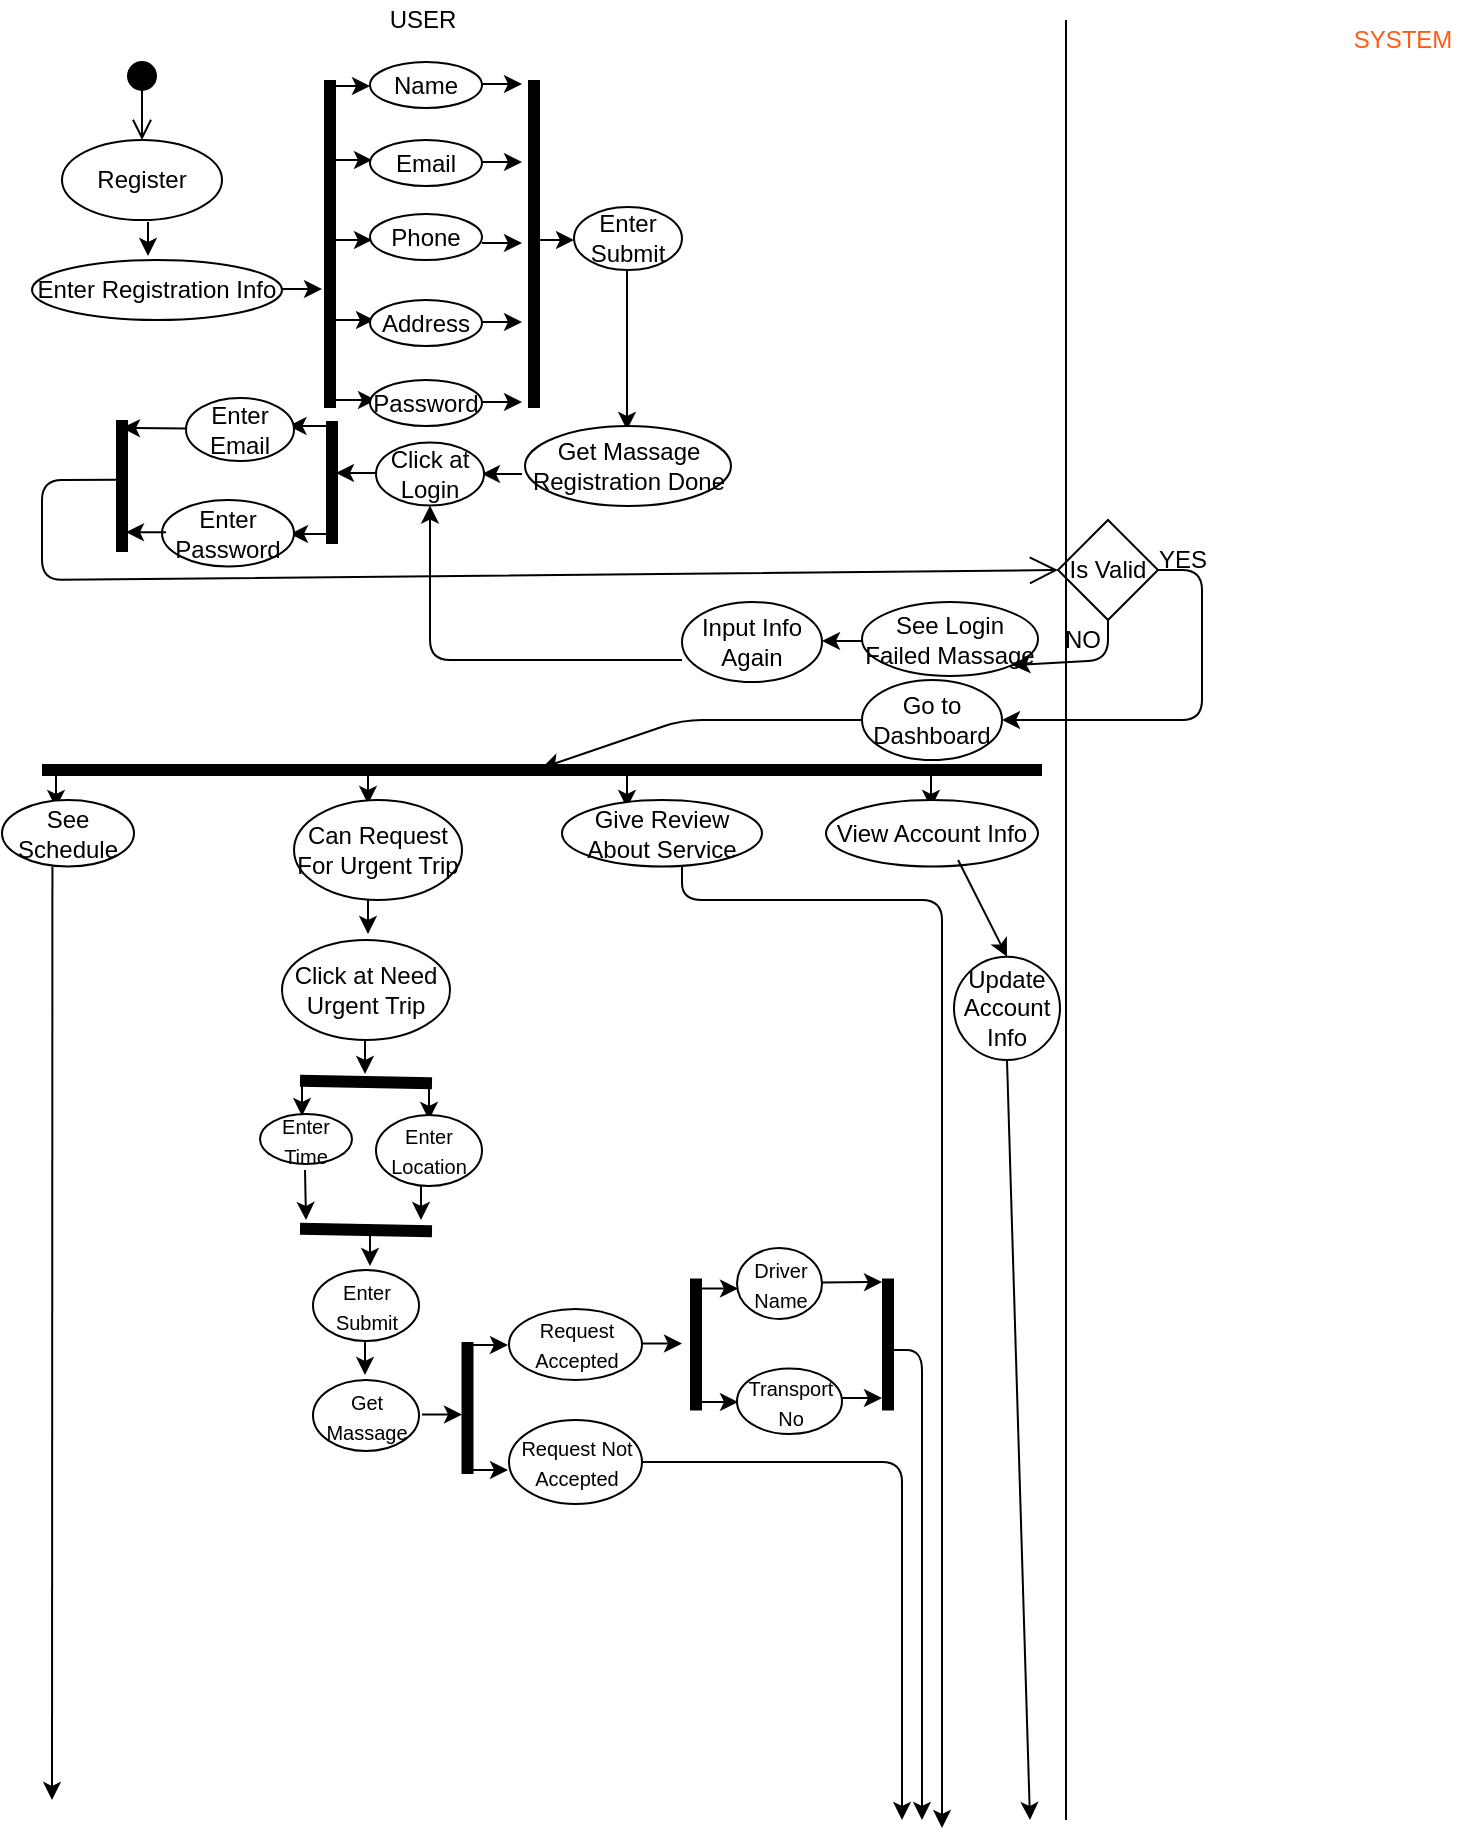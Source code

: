 <mxfile version="14.9.6" type="github">
  <diagram id="nmTU_aJpAPaJv6kTjVSL" name="Page-1">
    <mxGraphModel dx="1038" dy="579" grid="1" gridSize="10" guides="1" tooltips="1" connect="1" arrows="1" fold="1" page="1" pageScale="1" pageWidth="827" pageHeight="1169" math="0" shadow="0">
      <root>
        <mxCell id="0" />
        <mxCell id="1" parent="0" />
        <mxCell id="MD_AzahWhz3icd9ftFgT-2" value="" style="html=1;verticalAlign=bottom;startArrow=circle;startFill=1;endArrow=open;startSize=6;endSize=8;" edge="1" parent="1">
          <mxGeometry x="35" y="10" width="80" as="geometry">
            <mxPoint x="90" y="30" as="sourcePoint" />
            <mxPoint x="90" y="70" as="targetPoint" />
          </mxGeometry>
        </mxCell>
        <mxCell id="MD_AzahWhz3icd9ftFgT-3" value="Register" style="ellipse;whiteSpace=wrap;html=1;" vertex="1" parent="1">
          <mxGeometry x="50" y="70" width="80" height="40" as="geometry" />
        </mxCell>
        <mxCell id="MD_AzahWhz3icd9ftFgT-4" value="" style="endArrow=classic;html=1;" edge="1" parent="1">
          <mxGeometry x="35" y="10" width="50" height="50" as="geometry">
            <mxPoint x="93" y="111" as="sourcePoint" />
            <mxPoint x="93" y="128" as="targetPoint" />
          </mxGeometry>
        </mxCell>
        <mxCell id="MD_AzahWhz3icd9ftFgT-5" value="Enter Registration Info" style="ellipse;whiteSpace=wrap;html=1;" vertex="1" parent="1">
          <mxGeometry x="35" y="130" width="125" height="30" as="geometry" />
        </mxCell>
        <mxCell id="MD_AzahWhz3icd9ftFgT-6" value="" style="shape=line;html=1;strokeWidth=6;rotation=-90;" vertex="1" parent="1">
          <mxGeometry x="102" y="117" width="164" height="10" as="geometry" />
        </mxCell>
        <mxCell id="MD_AzahWhz3icd9ftFgT-7" value="" style="endArrow=classic;html=1;" edge="1" parent="1">
          <mxGeometry x="35" y="10" width="50" height="50" as="geometry">
            <mxPoint x="160" y="144.5" as="sourcePoint" />
            <mxPoint x="180" y="144.5" as="targetPoint" />
          </mxGeometry>
        </mxCell>
        <mxCell id="MD_AzahWhz3icd9ftFgT-8" value="" style="endArrow=classic;html=1;" edge="1" parent="1">
          <mxGeometry x="35" y="10" width="50" height="50" as="geometry">
            <mxPoint x="184" y="43" as="sourcePoint" />
            <mxPoint x="204" y="43" as="targetPoint" />
          </mxGeometry>
        </mxCell>
        <mxCell id="MD_AzahWhz3icd9ftFgT-9" value="" style="endArrow=classic;html=1;" edge="1" parent="1">
          <mxGeometry x="35" y="10" width="50" height="50" as="geometry">
            <mxPoint x="185" y="80" as="sourcePoint" />
            <mxPoint x="205" y="80" as="targetPoint" />
          </mxGeometry>
        </mxCell>
        <mxCell id="MD_AzahWhz3icd9ftFgT-10" value="" style="endArrow=classic;html=1;" edge="1" parent="1">
          <mxGeometry x="35" y="10" width="50" height="50" as="geometry">
            <mxPoint x="185" y="120" as="sourcePoint" />
            <mxPoint x="205" y="120" as="targetPoint" />
          </mxGeometry>
        </mxCell>
        <mxCell id="MD_AzahWhz3icd9ftFgT-11" value="" style="endArrow=classic;html=1;" edge="1" parent="1">
          <mxGeometry x="35" y="10" width="50" height="50" as="geometry">
            <mxPoint x="186" y="160" as="sourcePoint" />
            <mxPoint x="206" y="160" as="targetPoint" />
          </mxGeometry>
        </mxCell>
        <mxCell id="MD_AzahWhz3icd9ftFgT-12" value="" style="endArrow=classic;html=1;" edge="1" parent="1">
          <mxGeometry x="35" y="10" width="50" height="50" as="geometry">
            <mxPoint x="187" y="200" as="sourcePoint" />
            <mxPoint x="207" y="200" as="targetPoint" />
          </mxGeometry>
        </mxCell>
        <mxCell id="MD_AzahWhz3icd9ftFgT-13" value="Name" style="ellipse;whiteSpace=wrap;html=1;" vertex="1" parent="1">
          <mxGeometry x="204" y="31" width="56" height="23" as="geometry" />
        </mxCell>
        <mxCell id="MD_AzahWhz3icd9ftFgT-14" value="Email" style="ellipse;whiteSpace=wrap;html=1;" vertex="1" parent="1">
          <mxGeometry x="204" y="70" width="56" height="23" as="geometry" />
        </mxCell>
        <mxCell id="MD_AzahWhz3icd9ftFgT-15" value="Phone" style="ellipse;whiteSpace=wrap;html=1;" vertex="1" parent="1">
          <mxGeometry x="204" y="107" width="56" height="23" as="geometry" />
        </mxCell>
        <mxCell id="MD_AzahWhz3icd9ftFgT-16" value="Address" style="ellipse;whiteSpace=wrap;html=1;" vertex="1" parent="1">
          <mxGeometry x="204" y="150" width="56" height="23" as="geometry" />
        </mxCell>
        <mxCell id="MD_AzahWhz3icd9ftFgT-17" value="Password" style="ellipse;whiteSpace=wrap;html=1;" vertex="1" parent="1">
          <mxGeometry x="204" y="190" width="56" height="23" as="geometry" />
        </mxCell>
        <mxCell id="MD_AzahWhz3icd9ftFgT-18" value="" style="endArrow=classic;html=1;" edge="1" parent="1">
          <mxGeometry x="35" y="10" width="50" height="50" as="geometry">
            <mxPoint x="260" y="42" as="sourcePoint" />
            <mxPoint x="280" y="42" as="targetPoint" />
          </mxGeometry>
        </mxCell>
        <mxCell id="MD_AzahWhz3icd9ftFgT-19" value="" style="endArrow=classic;html=1;" edge="1" parent="1">
          <mxGeometry x="35" y="10" width="50" height="50" as="geometry">
            <mxPoint x="260" y="81" as="sourcePoint" />
            <mxPoint x="280" y="81" as="targetPoint" />
          </mxGeometry>
        </mxCell>
        <mxCell id="MD_AzahWhz3icd9ftFgT-20" value="" style="endArrow=classic;html=1;" edge="1" parent="1">
          <mxGeometry x="35" y="10" width="50" height="50" as="geometry">
            <mxPoint x="260" y="121.5" as="sourcePoint" />
            <mxPoint x="280" y="121.5" as="targetPoint" />
          </mxGeometry>
        </mxCell>
        <mxCell id="MD_AzahWhz3icd9ftFgT-21" value="" style="endArrow=classic;html=1;" edge="1" parent="1">
          <mxGeometry x="35" y="10" width="50" height="50" as="geometry">
            <mxPoint x="260" y="161" as="sourcePoint" />
            <mxPoint x="280" y="161" as="targetPoint" />
          </mxGeometry>
        </mxCell>
        <mxCell id="MD_AzahWhz3icd9ftFgT-22" value="" style="endArrow=classic;html=1;" edge="1" parent="1">
          <mxGeometry x="35" y="10" width="50" height="50" as="geometry">
            <mxPoint x="260" y="201" as="sourcePoint" />
            <mxPoint x="280" y="201" as="targetPoint" />
          </mxGeometry>
        </mxCell>
        <mxCell id="MD_AzahWhz3icd9ftFgT-23" value="" style="shape=line;html=1;strokeWidth=6;rotation=-90;" vertex="1" parent="1">
          <mxGeometry x="204" y="117" width="164" height="10" as="geometry" />
        </mxCell>
        <mxCell id="MD_AzahWhz3icd9ftFgT-24" value="" style="endArrow=classic;html=1;" edge="1" parent="1">
          <mxGeometry x="35" y="10" width="50" height="50" as="geometry">
            <mxPoint x="286" y="120" as="sourcePoint" />
            <mxPoint x="306" y="120" as="targetPoint" />
          </mxGeometry>
        </mxCell>
        <mxCell id="MD_AzahWhz3icd9ftFgT-25" value="Enter Submit" style="ellipse;whiteSpace=wrap;html=1;" vertex="1" parent="1">
          <mxGeometry x="306" y="103.5" width="54" height="31.5" as="geometry" />
        </mxCell>
        <mxCell id="MD_AzahWhz3icd9ftFgT-26" value="" style="endArrow=classic;html=1;" edge="1" parent="1">
          <mxGeometry x="35" y="10" width="50" height="50" as="geometry">
            <mxPoint x="332.5" y="135" as="sourcePoint" />
            <mxPoint x="332.5" y="215" as="targetPoint" />
          </mxGeometry>
        </mxCell>
        <mxCell id="MD_AzahWhz3icd9ftFgT-27" value="Get Massage Registration Done" style="ellipse;whiteSpace=wrap;html=1;" vertex="1" parent="1">
          <mxGeometry x="281.5" y="213" width="103" height="40" as="geometry" />
        </mxCell>
        <mxCell id="MD_AzahWhz3icd9ftFgT-28" value="" style="endArrow=classic;html=1;" edge="1" parent="1">
          <mxGeometry x="35" y="10" width="50" height="50" as="geometry">
            <mxPoint x="280" y="237" as="sourcePoint" />
            <mxPoint x="260" y="237" as="targetPoint" />
          </mxGeometry>
        </mxCell>
        <mxCell id="MD_AzahWhz3icd9ftFgT-29" value="Click at Login" style="ellipse;whiteSpace=wrap;html=1;" vertex="1" parent="1">
          <mxGeometry x="207" y="221.25" width="54" height="31.5" as="geometry" />
        </mxCell>
        <mxCell id="MD_AzahWhz3icd9ftFgT-30" value="" style="endArrow=classic;html=1;" edge="1" parent="1">
          <mxGeometry x="35" y="10" width="50" height="50" as="geometry">
            <mxPoint x="207" y="236.5" as="sourcePoint" />
            <mxPoint x="187" y="236.5" as="targetPoint" />
          </mxGeometry>
        </mxCell>
        <mxCell id="MD_AzahWhz3icd9ftFgT-31" value="" style="shape=line;html=1;strokeWidth=6;rotation=-90;" vertex="1" parent="1">
          <mxGeometry x="154.25" y="236.25" width="61.5" height="10" as="geometry" />
        </mxCell>
        <mxCell id="MD_AzahWhz3icd9ftFgT-32" value="" style="endArrow=classic;html=1;" edge="1" parent="1">
          <mxGeometry x="35" y="10" width="50" height="50" as="geometry">
            <mxPoint x="183.25" y="213" as="sourcePoint" />
            <mxPoint x="163.25" y="213" as="targetPoint" />
          </mxGeometry>
        </mxCell>
        <mxCell id="MD_AzahWhz3icd9ftFgT-33" value="" style="endArrow=classic;html=1;" edge="1" parent="1">
          <mxGeometry x="35" y="10" width="50" height="50" as="geometry">
            <mxPoint x="184" y="267" as="sourcePoint" />
            <mxPoint x="164" y="267" as="targetPoint" />
          </mxGeometry>
        </mxCell>
        <mxCell id="MD_AzahWhz3icd9ftFgT-34" value="Enter Email" style="ellipse;whiteSpace=wrap;html=1;" vertex="1" parent="1">
          <mxGeometry x="112" y="199" width="54" height="31.5" as="geometry" />
        </mxCell>
        <mxCell id="MD_AzahWhz3icd9ftFgT-35" value="Enter Password" style="ellipse;whiteSpace=wrap;html=1;" vertex="1" parent="1">
          <mxGeometry x="100" y="250" width="66" height="33.25" as="geometry" />
        </mxCell>
        <mxCell id="MD_AzahWhz3icd9ftFgT-36" value="" style="shape=line;html=1;strokeWidth=6;rotation=-90;" vertex="1" parent="1">
          <mxGeometry x="47" y="238" width="66" height="10" as="geometry" />
        </mxCell>
        <mxCell id="MD_AzahWhz3icd9ftFgT-37" value="" style="endArrow=classic;html=1;" edge="1" parent="1">
          <mxGeometry x="35" y="10" width="50" height="50" as="geometry">
            <mxPoint x="112" y="214.25" as="sourcePoint" />
            <mxPoint x="80" y="214" as="targetPoint" />
          </mxGeometry>
        </mxCell>
        <mxCell id="MD_AzahWhz3icd9ftFgT-38" value="" style="endArrow=classic;html=1;" edge="1" parent="1">
          <mxGeometry x="35" y="10" width="50" height="50" as="geometry">
            <mxPoint x="102" y="266.13" as="sourcePoint" />
            <mxPoint x="82" y="266.13" as="targetPoint" />
          </mxGeometry>
        </mxCell>
        <mxCell id="MD_AzahWhz3icd9ftFgT-39" value="" style="endArrow=open;endFill=1;endSize=12;html=1;exitX=0.548;exitY=0.3;exitDx=0;exitDy=0;exitPerimeter=0;entryX=0;entryY=0.5;entryDx=0;entryDy=0;" edge="1" parent="1" source="MD_AzahWhz3icd9ftFgT-36" target="MD_AzahWhz3icd9ftFgT-41">
          <mxGeometry x="35" y="10" width="160" as="geometry">
            <mxPoint x="330" y="170" as="sourcePoint" />
            <mxPoint x="490" y="290" as="targetPoint" />
            <Array as="points">
              <mxPoint x="40" y="240" />
              <mxPoint x="40" y="290" />
            </Array>
          </mxGeometry>
        </mxCell>
        <mxCell id="MD_AzahWhz3icd9ftFgT-40" value="&lt;font color=&quot;#ff5b14&quot;&gt;SYSTEM&lt;/font&gt;" style="text;html=1;align=center;verticalAlign=middle;resizable=0;points=[];autosize=1;strokeColor=none;" vertex="1" parent="1">
          <mxGeometry x="685" y="10" width="70" height="20" as="geometry" />
        </mxCell>
        <mxCell id="MD_AzahWhz3icd9ftFgT-41" value="Is Valid" style="rhombus;whiteSpace=wrap;html=1;strokeColor=#000000;" vertex="1" parent="1">
          <mxGeometry x="548" y="260" width="50" height="50" as="geometry" />
        </mxCell>
        <mxCell id="MD_AzahWhz3icd9ftFgT-42" value="" style="endArrow=classic;html=1;exitX=0.5;exitY=1;exitDx=0;exitDy=0;entryX=1;entryY=1;entryDx=0;entryDy=0;" edge="1" parent="1" source="MD_AzahWhz3icd9ftFgT-41" target="MD_AzahWhz3icd9ftFgT-44">
          <mxGeometry x="-93" y="11" width="50" height="50" as="geometry">
            <mxPoint x="618" y="320" as="sourcePoint" />
            <mxPoint x="548" y="330" as="targetPoint" />
            <Array as="points">
              <mxPoint x="573" y="330" />
            </Array>
          </mxGeometry>
        </mxCell>
        <mxCell id="MD_AzahWhz3icd9ftFgT-44" value="See Login Failed Massage" style="ellipse;whiteSpace=wrap;html=1;" vertex="1" parent="1">
          <mxGeometry x="450" y="301" width="88" height="37" as="geometry" />
        </mxCell>
        <mxCell id="MD_AzahWhz3icd9ftFgT-45" value="" style="endArrow=classic;html=1;" edge="1" parent="1">
          <mxGeometry x="-105" y="0.5" width="50" height="50" as="geometry">
            <mxPoint x="450" y="320.5" as="sourcePoint" />
            <mxPoint x="430" y="320.5" as="targetPoint" />
          </mxGeometry>
        </mxCell>
        <mxCell id="MD_AzahWhz3icd9ftFgT-46" value="Input Info Again" style="ellipse;whiteSpace=wrap;html=1;" vertex="1" parent="1">
          <mxGeometry x="360" y="301" width="70" height="40" as="geometry" />
        </mxCell>
        <mxCell id="MD_AzahWhz3icd9ftFgT-47" value="" style="endArrow=classic;html=1;entryX=0.5;entryY=1;entryDx=0;entryDy=0;" edge="1" parent="1" target="MD_AzahWhz3icd9ftFgT-29">
          <mxGeometry x="35" y="10" width="50" height="50" as="geometry">
            <mxPoint x="360" y="330" as="sourcePoint" />
            <mxPoint x="440" y="140" as="targetPoint" />
            <Array as="points">
              <mxPoint x="234" y="330" />
            </Array>
          </mxGeometry>
        </mxCell>
        <mxCell id="MD_AzahWhz3icd9ftFgT-48" value="" style="endArrow=classic;html=1;exitX=1;exitY=0.5;exitDx=0;exitDy=0;" edge="1" parent="1" source="MD_AzahWhz3icd9ftFgT-41">
          <mxGeometry x="35" y="10" width="50" height="50" as="geometry">
            <mxPoint x="390" y="290" as="sourcePoint" />
            <mxPoint x="520" y="360" as="targetPoint" />
            <Array as="points">
              <mxPoint x="620" y="285" />
              <mxPoint x="620" y="360" />
            </Array>
          </mxGeometry>
        </mxCell>
        <mxCell id="MD_AzahWhz3icd9ftFgT-50" value="" style="shape=line;html=1;strokeWidth=6;rotation=0;" vertex="1" parent="1">
          <mxGeometry x="40" y="380" width="500" height="10" as="geometry" />
        </mxCell>
        <mxCell id="MD_AzahWhz3icd9ftFgT-51" value="Go to Dashboard" style="ellipse;whiteSpace=wrap;html=1;" vertex="1" parent="1">
          <mxGeometry x="450" y="340" width="70" height="40" as="geometry" />
        </mxCell>
        <mxCell id="MD_AzahWhz3icd9ftFgT-52" value="" style="endArrow=classic;html=1;exitX=0;exitY=0.5;exitDx=0;exitDy=0;entryX=0.5;entryY=0.394;entryDx=0;entryDy=0;entryPerimeter=0;" edge="1" parent="1" source="MD_AzahWhz3icd9ftFgT-51" target="MD_AzahWhz3icd9ftFgT-50">
          <mxGeometry x="35" y="10" width="50" height="50" as="geometry">
            <mxPoint x="450" y="540" as="sourcePoint" />
            <mxPoint x="500" y="490" as="targetPoint" />
            <Array as="points">
              <mxPoint x="360" y="360" />
            </Array>
          </mxGeometry>
        </mxCell>
        <mxCell id="MD_AzahWhz3icd9ftFgT-53" value="USER" style="text;html=1;align=center;verticalAlign=middle;resizable=0;points=[];autosize=1;strokeColor=none;" vertex="1" parent="1">
          <mxGeometry x="205" width="50" height="20" as="geometry" />
        </mxCell>
        <mxCell id="MD_AzahWhz3icd9ftFgT-55" value="YES" style="text;html=1;align=center;verticalAlign=middle;resizable=0;points=[];autosize=1;strokeColor=none;" vertex="1" parent="1">
          <mxGeometry x="590" y="270" width="40" height="20" as="geometry" />
        </mxCell>
        <mxCell id="MD_AzahWhz3icd9ftFgT-56" value="NO" style="text;html=1;align=center;verticalAlign=middle;resizable=0;points=[];autosize=1;strokeColor=none;" vertex="1" parent="1">
          <mxGeometry x="545" y="310" width="30" height="20" as="geometry" />
        </mxCell>
        <mxCell id="MD_AzahWhz3icd9ftFgT-57" value="" style="endArrow=classic;html=1;" edge="1" parent="1">
          <mxGeometry x="-11" y="286" width="50" height="50" as="geometry">
            <mxPoint x="47" y="387" as="sourcePoint" />
            <mxPoint x="47" y="404" as="targetPoint" />
          </mxGeometry>
        </mxCell>
        <mxCell id="MD_AzahWhz3icd9ftFgT-58" value="" style="endArrow=classic;html=1;" edge="1" parent="1">
          <mxGeometry x="145" y="284" width="50" height="50" as="geometry">
            <mxPoint x="203" y="385" as="sourcePoint" />
            <mxPoint x="203" y="402" as="targetPoint" />
          </mxGeometry>
        </mxCell>
        <mxCell id="MD_AzahWhz3icd9ftFgT-59" value="" style="endArrow=classic;html=1;" edge="1" parent="1">
          <mxGeometry x="274.5" y="286" width="50" height="50" as="geometry">
            <mxPoint x="332.5" y="387" as="sourcePoint" />
            <mxPoint x="332.5" y="404" as="targetPoint" />
          </mxGeometry>
        </mxCell>
        <mxCell id="MD_AzahWhz3icd9ftFgT-60" value="" style="endArrow=classic;html=1;" edge="1" parent="1">
          <mxGeometry x="426.5" y="286" width="50" height="50" as="geometry">
            <mxPoint x="484.5" y="387" as="sourcePoint" />
            <mxPoint x="484.5" y="404" as="targetPoint" />
          </mxGeometry>
        </mxCell>
        <mxCell id="MD_AzahWhz3icd9ftFgT-61" value="See Schedule" style="ellipse;whiteSpace=wrap;html=1;" vertex="1" parent="1">
          <mxGeometry x="20" y="400" width="66" height="33.25" as="geometry" />
        </mxCell>
        <mxCell id="MD_AzahWhz3icd9ftFgT-62" value="Can Request For Urgent Trip" style="ellipse;whiteSpace=wrap;html=1;" vertex="1" parent="1">
          <mxGeometry x="166" y="400" width="84" height="50" as="geometry" />
        </mxCell>
        <mxCell id="MD_AzahWhz3icd9ftFgT-63" value="Give Review About Service" style="ellipse;whiteSpace=wrap;html=1;" vertex="1" parent="1">
          <mxGeometry x="300" y="400" width="100" height="33.25" as="geometry" />
        </mxCell>
        <mxCell id="MD_AzahWhz3icd9ftFgT-64" value="View Account Info" style="ellipse;whiteSpace=wrap;html=1;" vertex="1" parent="1">
          <mxGeometry x="432" y="400" width="106" height="33.25" as="geometry" />
        </mxCell>
        <mxCell id="MD_AzahWhz3icd9ftFgT-65" value="" style="endArrow=classic;html=1;" edge="1" parent="1">
          <mxGeometry x="145" y="349" width="50" height="50" as="geometry">
            <mxPoint x="203" y="450" as="sourcePoint" />
            <mxPoint x="203" y="467" as="targetPoint" />
          </mxGeometry>
        </mxCell>
        <mxCell id="MD_AzahWhz3icd9ftFgT-66" value="Click at Need Urgent Trip" style="ellipse;whiteSpace=wrap;html=1;" vertex="1" parent="1">
          <mxGeometry x="160" y="470" width="84" height="50" as="geometry" />
        </mxCell>
        <mxCell id="MD_AzahWhz3icd9ftFgT-67" value="" style="endArrow=classic;html=1;" edge="1" parent="1">
          <mxGeometry x="143.5" y="419" width="50" height="50" as="geometry">
            <mxPoint x="201.5" y="520" as="sourcePoint" />
            <mxPoint x="201.5" y="537" as="targetPoint" />
          </mxGeometry>
        </mxCell>
        <mxCell id="MD_AzahWhz3icd9ftFgT-68" value="" style="shape=line;html=1;strokeWidth=6;rotation=1;" vertex="1" parent="1">
          <mxGeometry x="169" y="536" width="66" height="10" as="geometry" />
        </mxCell>
        <mxCell id="MD_AzahWhz3icd9ftFgT-69" value="" style="endArrow=classic;html=1;" edge="1" parent="1">
          <mxGeometry x="112" y="440" width="50" height="50" as="geometry">
            <mxPoint x="170" y="541" as="sourcePoint" />
            <mxPoint x="170" y="558" as="targetPoint" />
          </mxGeometry>
        </mxCell>
        <mxCell id="MD_AzahWhz3icd9ftFgT-70" value="" style="endArrow=classic;html=1;" edge="1" parent="1">
          <mxGeometry x="175.5" y="442" width="50" height="50" as="geometry">
            <mxPoint x="233.5" y="543" as="sourcePoint" />
            <mxPoint x="233.5" y="560" as="targetPoint" />
          </mxGeometry>
        </mxCell>
        <mxCell id="MD_AzahWhz3icd9ftFgT-71" value="&lt;font style=&quot;font-size: 10px&quot;&gt;Enter Time&lt;/font&gt;" style="ellipse;whiteSpace=wrap;html=1;" vertex="1" parent="1">
          <mxGeometry x="149" y="557" width="46" height="25" as="geometry" />
        </mxCell>
        <mxCell id="MD_AzahWhz3icd9ftFgT-72" value="&lt;font style=&quot;font-size: 10px&quot;&gt;Enter Location&lt;/font&gt;" style="ellipse;whiteSpace=wrap;html=1;" vertex="1" parent="1">
          <mxGeometry x="207" y="557.5" width="53" height="35.5" as="geometry" />
        </mxCell>
        <mxCell id="MD_AzahWhz3icd9ftFgT-73" value="" style="endArrow=classic;html=1;" edge="1" parent="1">
          <mxGeometry x="113.5" y="484" width="50" height="50" as="geometry">
            <mxPoint x="171.5" y="585" as="sourcePoint" />
            <mxPoint x="172" y="610" as="targetPoint" />
          </mxGeometry>
        </mxCell>
        <mxCell id="MD_AzahWhz3icd9ftFgT-74" value="" style="endArrow=classic;html=1;" edge="1" parent="1">
          <mxGeometry x="171.5" y="492" width="50" height="50" as="geometry">
            <mxPoint x="229.5" y="593" as="sourcePoint" />
            <mxPoint x="229.5" y="610" as="targetPoint" />
          </mxGeometry>
        </mxCell>
        <mxCell id="MD_AzahWhz3icd9ftFgT-75" value="" style="shape=line;html=1;strokeWidth=6;rotation=1;" vertex="1" parent="1">
          <mxGeometry x="169" y="610" width="66" height="10" as="geometry" />
        </mxCell>
        <mxCell id="MD_AzahWhz3icd9ftFgT-76" value="" style="endArrow=classic;html=1;" edge="1" parent="1">
          <mxGeometry x="146" y="515" width="50" height="50" as="geometry">
            <mxPoint x="204" y="616" as="sourcePoint" />
            <mxPoint x="204" y="633" as="targetPoint" />
          </mxGeometry>
        </mxCell>
        <mxCell id="MD_AzahWhz3icd9ftFgT-77" value="&lt;font style=&quot;font-size: 10px&quot;&gt;Enter Submit&lt;/font&gt;" style="ellipse;whiteSpace=wrap;html=1;" vertex="1" parent="1">
          <mxGeometry x="175.5" y="635" width="53" height="35.5" as="geometry" />
        </mxCell>
        <mxCell id="MD_AzahWhz3icd9ftFgT-78" value="" style="endArrow=classic;html=1;" edge="1" parent="1">
          <mxGeometry x="143.5" y="569.5" width="50" height="50" as="geometry">
            <mxPoint x="201.5" y="670.5" as="sourcePoint" />
            <mxPoint x="201.5" y="687.5" as="targetPoint" />
          </mxGeometry>
        </mxCell>
        <mxCell id="MD_AzahWhz3icd9ftFgT-79" value="&lt;font style=&quot;font-size: 10px&quot;&gt;Get Massage&lt;/font&gt;" style="ellipse;whiteSpace=wrap;html=1;" vertex="1" parent="1">
          <mxGeometry x="175.5" y="690" width="53" height="35.5" as="geometry" />
        </mxCell>
        <mxCell id="MD_AzahWhz3icd9ftFgT-80" value="" style="endArrow=classic;html=1;" edge="1" parent="1">
          <mxGeometry x="5" y="516.25" width="50" height="50" as="geometry">
            <mxPoint x="230" y="707.25" as="sourcePoint" />
            <mxPoint x="250" y="707.25" as="targetPoint" />
          </mxGeometry>
        </mxCell>
        <mxCell id="MD_AzahWhz3icd9ftFgT-81" value="" style="shape=line;html=1;strokeWidth=6;rotation=-90;" vertex="1" parent="1">
          <mxGeometry x="219.75" y="699" width="66" height="10" as="geometry" />
        </mxCell>
        <mxCell id="MD_AzahWhz3icd9ftFgT-82" value="" style="endArrow=classic;html=1;" edge="1" parent="1">
          <mxGeometry x="28" y="481.5" width="50" height="50" as="geometry">
            <mxPoint x="253" y="672.5" as="sourcePoint" />
            <mxPoint x="273" y="672.5" as="targetPoint" />
          </mxGeometry>
        </mxCell>
        <mxCell id="MD_AzahWhz3icd9ftFgT-83" value="" style="endArrow=classic;html=1;" edge="1" parent="1">
          <mxGeometry x="28" y="544" width="50" height="50" as="geometry">
            <mxPoint x="253" y="735" as="sourcePoint" />
            <mxPoint x="273" y="735" as="targetPoint" />
          </mxGeometry>
        </mxCell>
        <mxCell id="MD_AzahWhz3icd9ftFgT-84" value="&lt;font style=&quot;font-size: 10px&quot;&gt;Request Accepted&lt;/font&gt;" style="ellipse;whiteSpace=wrap;html=1;" vertex="1" parent="1">
          <mxGeometry x="273.5" y="654.5" width="66.5" height="35.5" as="geometry" />
        </mxCell>
        <mxCell id="MD_AzahWhz3icd9ftFgT-85" value="&lt;font style=&quot;font-size: 10px&quot;&gt;Request Not Accepted&lt;/font&gt;" style="ellipse;whiteSpace=wrap;html=1;" vertex="1" parent="1">
          <mxGeometry x="273.5" y="710" width="66.5" height="42" as="geometry" />
        </mxCell>
        <mxCell id="MD_AzahWhz3icd9ftFgT-86" value="" style="endArrow=classic;html=1;" edge="1" parent="1">
          <mxGeometry x="115" y="480.75" width="50" height="50" as="geometry">
            <mxPoint x="340" y="671.75" as="sourcePoint" />
            <mxPoint x="360" y="671.75" as="targetPoint" />
          </mxGeometry>
        </mxCell>
        <mxCell id="MD_AzahWhz3icd9ftFgT-88" value="" style="shape=line;html=1;strokeWidth=6;rotation=-90;" vertex="1" parent="1">
          <mxGeometry x="334" y="667.25" width="66" height="10" as="geometry" />
        </mxCell>
        <mxCell id="MD_AzahWhz3icd9ftFgT-89" value="" style="endArrow=classic;html=1;" edge="1" parent="1">
          <mxGeometry x="143" y="453.25" width="50" height="50" as="geometry">
            <mxPoint x="368" y="644.25" as="sourcePoint" />
            <mxPoint x="388" y="644.25" as="targetPoint" />
          </mxGeometry>
        </mxCell>
        <mxCell id="MD_AzahWhz3icd9ftFgT-90" value="" style="endArrow=classic;html=1;" edge="1" parent="1">
          <mxGeometry x="143" y="510" width="50" height="50" as="geometry">
            <mxPoint x="368" y="701" as="sourcePoint" />
            <mxPoint x="388" y="701" as="targetPoint" />
          </mxGeometry>
        </mxCell>
        <mxCell id="MD_AzahWhz3icd9ftFgT-91" value="&lt;font style=&quot;font-size: 10px&quot;&gt;Driver Name&lt;/font&gt;" style="ellipse;whiteSpace=wrap;html=1;" vertex="1" parent="1">
          <mxGeometry x="387.5" y="624" width="42.5" height="35.5" as="geometry" />
        </mxCell>
        <mxCell id="MD_AzahWhz3icd9ftFgT-92" value="&lt;font style=&quot;font-size: 10px&quot;&gt;Transport No&lt;/font&gt;" style="ellipse;whiteSpace=wrap;html=1;" vertex="1" parent="1">
          <mxGeometry x="387.5" y="684.25" width="52.5" height="32.75" as="geometry" />
        </mxCell>
        <mxCell id="MD_AzahWhz3icd9ftFgT-93" value="" style="endArrow=classic;html=1;" edge="1" parent="1">
          <mxGeometry x="205" y="450.25" width="50" height="50" as="geometry">
            <mxPoint x="430" y="641.25" as="sourcePoint" />
            <mxPoint x="460" y="641" as="targetPoint" />
          </mxGeometry>
        </mxCell>
        <mxCell id="MD_AzahWhz3icd9ftFgT-94" value="" style="endArrow=classic;html=1;" edge="1" parent="1">
          <mxGeometry x="215" y="508" width="50" height="50" as="geometry">
            <mxPoint x="440" y="699" as="sourcePoint" />
            <mxPoint x="460" y="699" as="targetPoint" />
          </mxGeometry>
        </mxCell>
        <mxCell id="MD_AzahWhz3icd9ftFgT-95" value="" style="shape=line;html=1;strokeWidth=6;rotation=-90;" vertex="1" parent="1">
          <mxGeometry x="430" y="667.25" width="66" height="10" as="geometry" />
        </mxCell>
        <mxCell id="MD_AzahWhz3icd9ftFgT-96" value="" style="endArrow=classic;html=1;exitX=0.458;exitY=0.64;exitDx=0;exitDy=0;exitPerimeter=0;" edge="1" parent="1" source="MD_AzahWhz3icd9ftFgT-95">
          <mxGeometry width="50" height="50" relative="1" as="geometry">
            <mxPoint x="390" y="740" as="sourcePoint" />
            <mxPoint x="480" y="910" as="targetPoint" />
            <Array as="points">
              <mxPoint x="480" y="675" />
            </Array>
          </mxGeometry>
        </mxCell>
        <mxCell id="MD_AzahWhz3icd9ftFgT-97" value="" style="endArrow=classic;html=1;exitX=1;exitY=0.5;exitDx=0;exitDy=0;" edge="1" parent="1" source="MD_AzahWhz3icd9ftFgT-85">
          <mxGeometry width="50" height="50" relative="1" as="geometry">
            <mxPoint x="390" y="840" as="sourcePoint" />
            <mxPoint x="470" y="910" as="targetPoint" />
            <Array as="points">
              <mxPoint x="470" y="731" />
            </Array>
          </mxGeometry>
        </mxCell>
        <mxCell id="MD_AzahWhz3icd9ftFgT-98" value="" style="endArrow=classic;html=1;" edge="1" parent="1">
          <mxGeometry width="50" height="50" relative="1" as="geometry">
            <mxPoint x="360" y="433" as="sourcePoint" />
            <mxPoint x="490" y="914" as="targetPoint" />
            <Array as="points">
              <mxPoint x="360" y="450" />
              <mxPoint x="490" y="450" />
            </Array>
          </mxGeometry>
        </mxCell>
        <mxCell id="MD_AzahWhz3icd9ftFgT-99" value="" style="endArrow=classic;html=1;exitX=0.623;exitY=0.902;exitDx=0;exitDy=0;exitPerimeter=0;entryX=0.5;entryY=0;entryDx=0;entryDy=0;" edge="1" parent="1" source="MD_AzahWhz3icd9ftFgT-64" target="MD_AzahWhz3icd9ftFgT-100">
          <mxGeometry width="50" height="50" relative="1" as="geometry">
            <mxPoint x="390" y="690" as="sourcePoint" />
            <mxPoint x="560" y="480" as="targetPoint" />
          </mxGeometry>
        </mxCell>
        <mxCell id="MD_AzahWhz3icd9ftFgT-100" value="Update Account Info" style="ellipse;whiteSpace=wrap;html=1;" vertex="1" parent="1">
          <mxGeometry x="496" y="478.38" width="53" height="51.62" as="geometry" />
        </mxCell>
        <mxCell id="MD_AzahWhz3icd9ftFgT-101" value="" style="endArrow=classic;html=1;exitX=0.5;exitY=1;exitDx=0;exitDy=0;" edge="1" parent="1" source="MD_AzahWhz3icd9ftFgT-100">
          <mxGeometry width="50" height="50" relative="1" as="geometry">
            <mxPoint x="390" y="690" as="sourcePoint" />
            <mxPoint x="534" y="910" as="targetPoint" />
          </mxGeometry>
        </mxCell>
        <mxCell id="MD_AzahWhz3icd9ftFgT-102" value="" style="endArrow=classic;html=1;exitX=0.382;exitY=1.005;exitDx=0;exitDy=0;exitPerimeter=0;" edge="1" parent="1" source="MD_AzahWhz3icd9ftFgT-61">
          <mxGeometry width="50" height="50" relative="1" as="geometry">
            <mxPoint x="390" y="690" as="sourcePoint" />
            <mxPoint x="45" y="900" as="targetPoint" />
          </mxGeometry>
        </mxCell>
        <mxCell id="MD_AzahWhz3icd9ftFgT-103" value="" style="endArrow=none;html=1;" edge="1" parent="1">
          <mxGeometry width="50" height="50" relative="1" as="geometry">
            <mxPoint x="552" y="10" as="sourcePoint" />
            <mxPoint x="552" y="910" as="targetPoint" />
          </mxGeometry>
        </mxCell>
      </root>
    </mxGraphModel>
  </diagram>
</mxfile>
